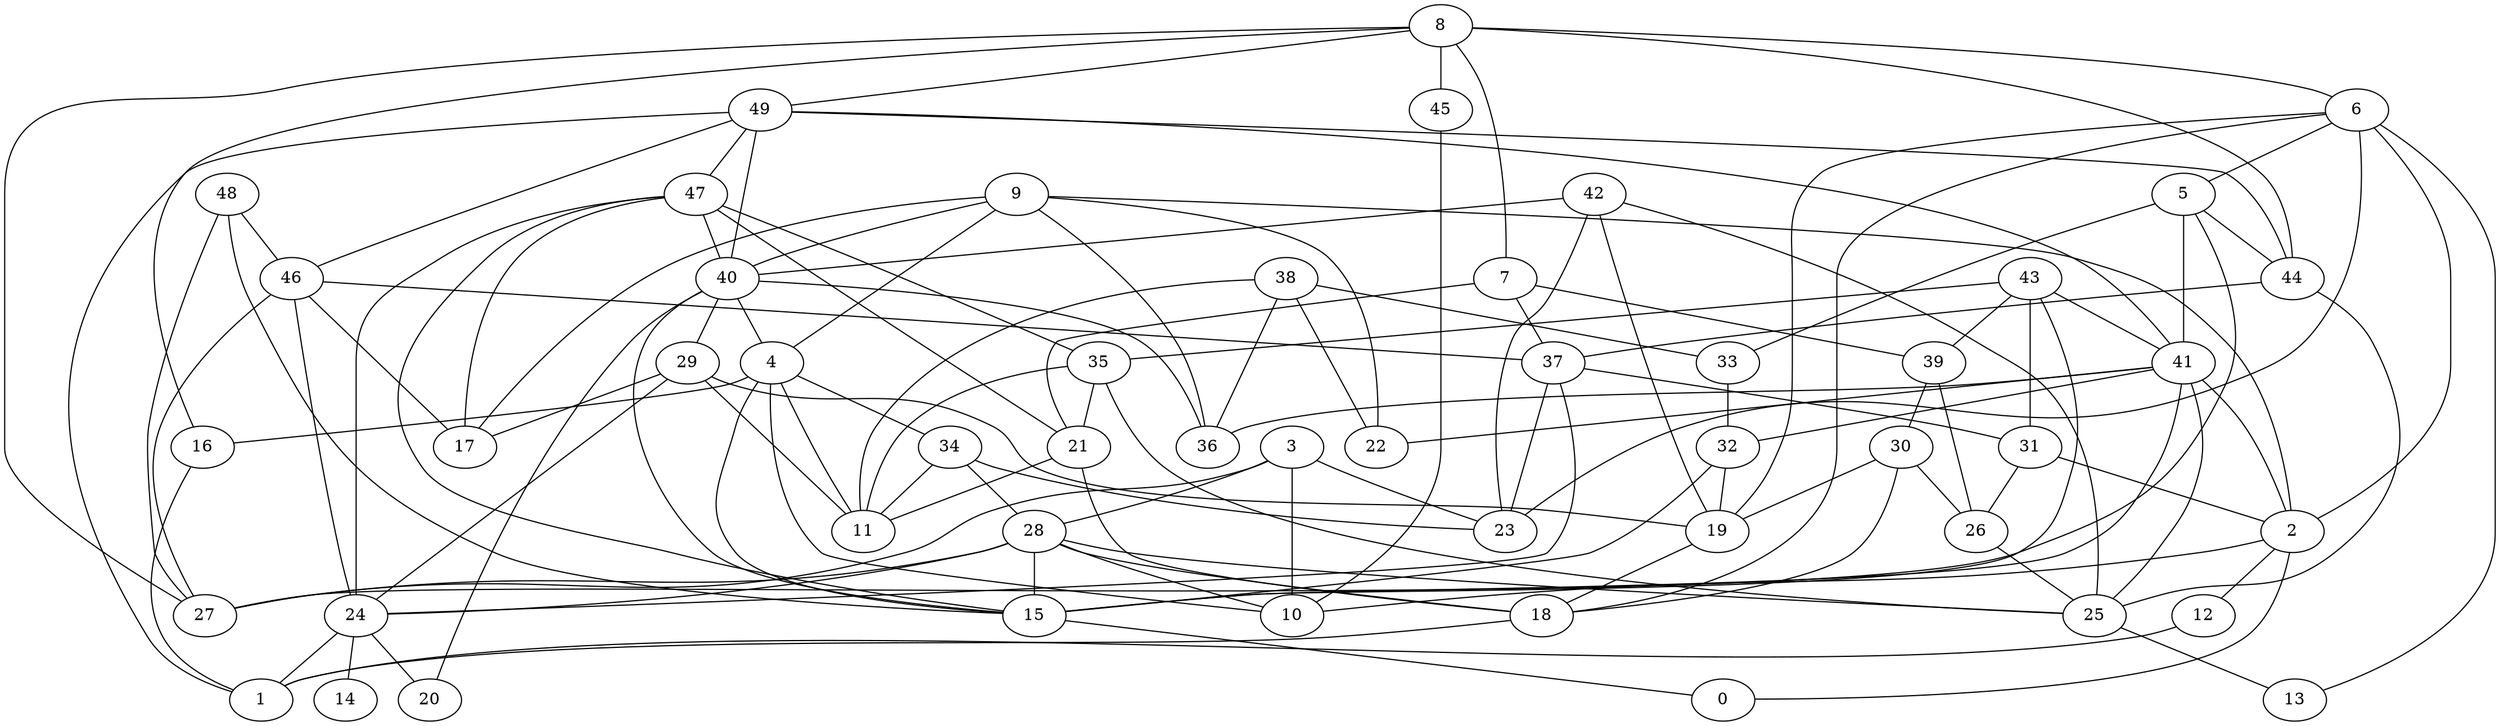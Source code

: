 digraph GG_graph {

subgraph G_graph {
edge [color = black]
"5" -> "44" [dir = none]
"31" -> "26" [dir = none]
"43" -> "39" [dir = none]
"9" -> "4" [dir = none]
"2" -> "0" [dir = none]
"25" -> "13" [dir = none]
"49" -> "47" [dir = none]
"42" -> "23" [dir = none]
"47" -> "40" [dir = none]
"19" -> "18" [dir = none]
"46" -> "24" [dir = none]
"46" -> "17" [dir = none]
"46" -> "27" [dir = none]
"28" -> "27" [dir = none]
"28" -> "18" [dir = none]
"28" -> "15" [dir = none]
"41" -> "15" [dir = none]
"35" -> "11" [dir = none]
"7" -> "21" [dir = none]
"7" -> "37" [dir = none]
"48" -> "15" [dir = none]
"39" -> "30" [dir = none]
"6" -> "18" [dir = none]
"3" -> "23" [dir = none]
"3" -> "10" [dir = none]
"3" -> "27" [dir = none]
"30" -> "26" [dir = none]
"30" -> "18" [dir = none]
"15" -> "0" [dir = none]
"40" -> "4" [dir = none]
"40" -> "36" [dir = none]
"40" -> "29" [dir = none]
"40" -> "15" [dir = none]
"24" -> "20" [dir = none]
"24" -> "14" [dir = none]
"24" -> "1" [dir = none]
"38" -> "33" [dir = none]
"38" -> "11" [dir = none]
"38" -> "22" [dir = none]
"38" -> "36" [dir = none]
"8" -> "45" [dir = none]
"8" -> "44" [dir = none]
"8" -> "27" [dir = none]
"37" -> "24" [dir = none]
"26" -> "25" [dir = none]
"4" -> "16" [dir = none]
"4" -> "34" [dir = none]
"12" -> "1" [dir = none]
"33" -> "32" [dir = none]
"47" -> "35" [dir = none]
"7" -> "39" [dir = none]
"47" -> "21" [dir = none]
"49" -> "44" [dir = none]
"28" -> "25" [dir = none]
"34" -> "28" [dir = none]
"42" -> "40" [dir = none]
"28" -> "10" [dir = none]
"44" -> "37" [dir = none]
"2" -> "12" [dir = none]
"34" -> "11" [dir = none]
"9" -> "2" [dir = none]
"41" -> "2" [dir = none]
"6" -> "2" [dir = none]
"18" -> "1" [dir = none]
"8" -> "6" [dir = none]
"43" -> "35" [dir = none]
"9" -> "36" [dir = none]
"9" -> "40" [dir = none]
"39" -> "26" [dir = none]
"41" -> "32" [dir = none]
"29" -> "17" [dir = none]
"47" -> "24" [dir = none]
"8" -> "7" [dir = none]
"29" -> "11" [dir = none]
"3" -> "28" [dir = none]
"29" -> "19" [dir = none]
"6" -> "5" [dir = none]
"4" -> "11" [dir = none]
"9" -> "22" [dir = none]
"42" -> "25" [dir = none]
"5" -> "33" [dir = none]
"42" -> "19" [dir = none]
"21" -> "18" [dir = none]
"48" -> "46" [dir = none]
"4" -> "10" [dir = none]
"43" -> "41" [dir = none]
"47" -> "15" [dir = none]
"8" -> "49" [dir = none]
"47" -> "17" [dir = none]
"4" -> "15" [dir = none]
"5" -> "41" [dir = none]
"40" -> "20" [dir = none]
"43" -> "15" [dir = none]
"49" -> "40" [dir = none]
"44" -> "25" [dir = none]
"21" -> "11" [dir = none]
"46" -> "37" [dir = none]
"32" -> "19" [dir = none]
"34" -> "23" [dir = none]
"5" -> "27" [dir = none]
"16" -> "1" [dir = none]
"32" -> "15" [dir = none]
"41" -> "36" [dir = none]
"49" -> "46" [dir = none]
"35" -> "25" [dir = none]
"37" -> "23" [dir = none]
"2" -> "10" [dir = none]
"6" -> "23" [dir = none]
"6" -> "13" [dir = none]
"49" -> "41" [dir = none]
"35" -> "21" [dir = none]
"8" -> "16" [dir = none]
"41" -> "22" [dir = none]
"37" -> "31" [dir = none]
"30" -> "19" [dir = none]
"6" -> "19" [dir = none]
"31" -> "2" [dir = none]
"29" -> "24" [dir = none]
"45" -> "10" [dir = none]
"43" -> "31" [dir = none]
"49" -> "1" [dir = none]
"28" -> "24" [dir = none]
"48" -> "27" [dir = none]
"41" -> "25" [dir = none]
"9" -> "17" [dir = none]
}

}
